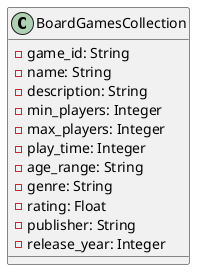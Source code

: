 @startuml Board Game Collection
class BoardGamesCollection {
  - game_id: String
  - name: String
  - description: String
  - min_players: Integer
  - max_players: Integer
  - play_time: Integer
  - age_range: String
  - genre: String
  - rating: Float
  - publisher: String
  - release_year: Integer
}
@enduml
